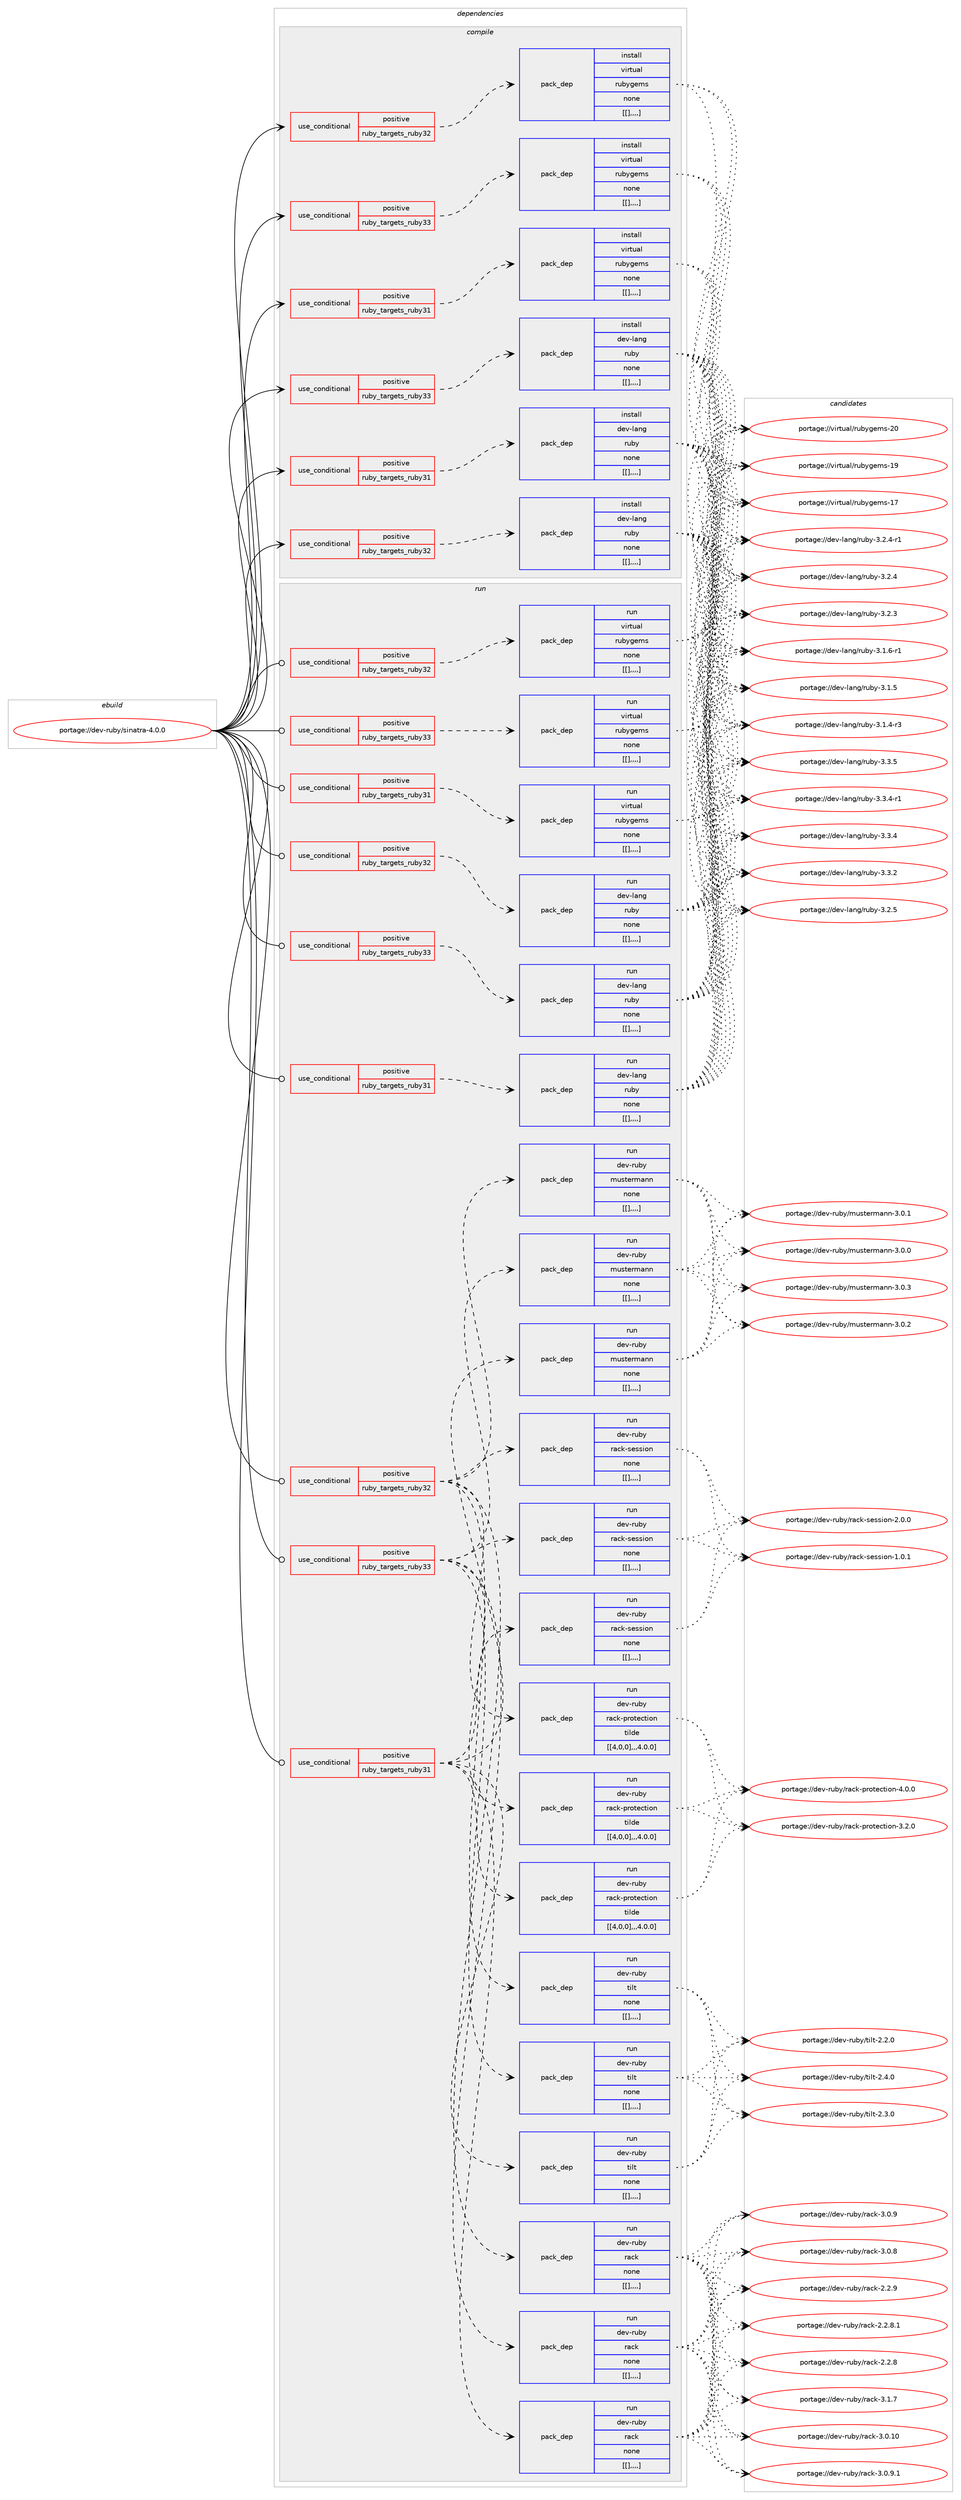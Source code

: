 digraph prolog {

# *************
# Graph options
# *************

newrank=true;
concentrate=true;
compound=true;
graph [rankdir=LR,fontname=Helvetica,fontsize=10,ranksep=1.5];#, ranksep=2.5, nodesep=0.2];
edge  [arrowhead=vee];
node  [fontname=Helvetica,fontsize=10];

# **********
# The ebuild
# **********

subgraph cluster_leftcol {
color=gray;
label=<<i>ebuild</i>>;
id [label="portage://dev-ruby/sinatra-4.0.0", color=red, width=4, href="../dev-ruby/sinatra-4.0.0.svg"];
}

# ****************
# The dependencies
# ****************

subgraph cluster_midcol {
color=gray;
label=<<i>dependencies</i>>;
subgraph cluster_compile {
fillcolor="#eeeeee";
style=filled;
label=<<i>compile</i>>;
subgraph cond58328 {
dependency206978 [label=<<TABLE BORDER="0" CELLBORDER="1" CELLSPACING="0" CELLPADDING="4"><TR><TD ROWSPAN="3" CELLPADDING="10">use_conditional</TD></TR><TR><TD>positive</TD></TR><TR><TD>ruby_targets_ruby31</TD></TR></TABLE>>, shape=none, color=red];
subgraph pack147270 {
dependency206979 [label=<<TABLE BORDER="0" CELLBORDER="1" CELLSPACING="0" CELLPADDING="4" WIDTH="220"><TR><TD ROWSPAN="6" CELLPADDING="30">pack_dep</TD></TR><TR><TD WIDTH="110">install</TD></TR><TR><TD>dev-lang</TD></TR><TR><TD>ruby</TD></TR><TR><TD>none</TD></TR><TR><TD>[[],,,,]</TD></TR></TABLE>>, shape=none, color=blue];
}
dependency206978:e -> dependency206979:w [weight=20,style="dashed",arrowhead="vee"];
}
id:e -> dependency206978:w [weight=20,style="solid",arrowhead="vee"];
subgraph cond58329 {
dependency206980 [label=<<TABLE BORDER="0" CELLBORDER="1" CELLSPACING="0" CELLPADDING="4"><TR><TD ROWSPAN="3" CELLPADDING="10">use_conditional</TD></TR><TR><TD>positive</TD></TR><TR><TD>ruby_targets_ruby31</TD></TR></TABLE>>, shape=none, color=red];
subgraph pack147271 {
dependency206981 [label=<<TABLE BORDER="0" CELLBORDER="1" CELLSPACING="0" CELLPADDING="4" WIDTH="220"><TR><TD ROWSPAN="6" CELLPADDING="30">pack_dep</TD></TR><TR><TD WIDTH="110">install</TD></TR><TR><TD>virtual</TD></TR><TR><TD>rubygems</TD></TR><TR><TD>none</TD></TR><TR><TD>[[],,,,]</TD></TR></TABLE>>, shape=none, color=blue];
}
dependency206980:e -> dependency206981:w [weight=20,style="dashed",arrowhead="vee"];
}
id:e -> dependency206980:w [weight=20,style="solid",arrowhead="vee"];
subgraph cond58330 {
dependency206982 [label=<<TABLE BORDER="0" CELLBORDER="1" CELLSPACING="0" CELLPADDING="4"><TR><TD ROWSPAN="3" CELLPADDING="10">use_conditional</TD></TR><TR><TD>positive</TD></TR><TR><TD>ruby_targets_ruby32</TD></TR></TABLE>>, shape=none, color=red];
subgraph pack147272 {
dependency206983 [label=<<TABLE BORDER="0" CELLBORDER="1" CELLSPACING="0" CELLPADDING="4" WIDTH="220"><TR><TD ROWSPAN="6" CELLPADDING="30">pack_dep</TD></TR><TR><TD WIDTH="110">install</TD></TR><TR><TD>dev-lang</TD></TR><TR><TD>ruby</TD></TR><TR><TD>none</TD></TR><TR><TD>[[],,,,]</TD></TR></TABLE>>, shape=none, color=blue];
}
dependency206982:e -> dependency206983:w [weight=20,style="dashed",arrowhead="vee"];
}
id:e -> dependency206982:w [weight=20,style="solid",arrowhead="vee"];
subgraph cond58331 {
dependency206984 [label=<<TABLE BORDER="0" CELLBORDER="1" CELLSPACING="0" CELLPADDING="4"><TR><TD ROWSPAN="3" CELLPADDING="10">use_conditional</TD></TR><TR><TD>positive</TD></TR><TR><TD>ruby_targets_ruby32</TD></TR></TABLE>>, shape=none, color=red];
subgraph pack147273 {
dependency206985 [label=<<TABLE BORDER="0" CELLBORDER="1" CELLSPACING="0" CELLPADDING="4" WIDTH="220"><TR><TD ROWSPAN="6" CELLPADDING="30">pack_dep</TD></TR><TR><TD WIDTH="110">install</TD></TR><TR><TD>virtual</TD></TR><TR><TD>rubygems</TD></TR><TR><TD>none</TD></TR><TR><TD>[[],,,,]</TD></TR></TABLE>>, shape=none, color=blue];
}
dependency206984:e -> dependency206985:w [weight=20,style="dashed",arrowhead="vee"];
}
id:e -> dependency206984:w [weight=20,style="solid",arrowhead="vee"];
subgraph cond58332 {
dependency206986 [label=<<TABLE BORDER="0" CELLBORDER="1" CELLSPACING="0" CELLPADDING="4"><TR><TD ROWSPAN="3" CELLPADDING="10">use_conditional</TD></TR><TR><TD>positive</TD></TR><TR><TD>ruby_targets_ruby33</TD></TR></TABLE>>, shape=none, color=red];
subgraph pack147274 {
dependency206987 [label=<<TABLE BORDER="0" CELLBORDER="1" CELLSPACING="0" CELLPADDING="4" WIDTH="220"><TR><TD ROWSPAN="6" CELLPADDING="30">pack_dep</TD></TR><TR><TD WIDTH="110">install</TD></TR><TR><TD>dev-lang</TD></TR><TR><TD>ruby</TD></TR><TR><TD>none</TD></TR><TR><TD>[[],,,,]</TD></TR></TABLE>>, shape=none, color=blue];
}
dependency206986:e -> dependency206987:w [weight=20,style="dashed",arrowhead="vee"];
}
id:e -> dependency206986:w [weight=20,style="solid",arrowhead="vee"];
subgraph cond58333 {
dependency206988 [label=<<TABLE BORDER="0" CELLBORDER="1" CELLSPACING="0" CELLPADDING="4"><TR><TD ROWSPAN="3" CELLPADDING="10">use_conditional</TD></TR><TR><TD>positive</TD></TR><TR><TD>ruby_targets_ruby33</TD></TR></TABLE>>, shape=none, color=red];
subgraph pack147275 {
dependency206989 [label=<<TABLE BORDER="0" CELLBORDER="1" CELLSPACING="0" CELLPADDING="4" WIDTH="220"><TR><TD ROWSPAN="6" CELLPADDING="30">pack_dep</TD></TR><TR><TD WIDTH="110">install</TD></TR><TR><TD>virtual</TD></TR><TR><TD>rubygems</TD></TR><TR><TD>none</TD></TR><TR><TD>[[],,,,]</TD></TR></TABLE>>, shape=none, color=blue];
}
dependency206988:e -> dependency206989:w [weight=20,style="dashed",arrowhead="vee"];
}
id:e -> dependency206988:w [weight=20,style="solid",arrowhead="vee"];
}
subgraph cluster_compileandrun {
fillcolor="#eeeeee";
style=filled;
label=<<i>compile and run</i>>;
}
subgraph cluster_run {
fillcolor="#eeeeee";
style=filled;
label=<<i>run</i>>;
subgraph cond58334 {
dependency206990 [label=<<TABLE BORDER="0" CELLBORDER="1" CELLSPACING="0" CELLPADDING="4"><TR><TD ROWSPAN="3" CELLPADDING="10">use_conditional</TD></TR><TR><TD>positive</TD></TR><TR><TD>ruby_targets_ruby31</TD></TR></TABLE>>, shape=none, color=red];
subgraph pack147276 {
dependency206991 [label=<<TABLE BORDER="0" CELLBORDER="1" CELLSPACING="0" CELLPADDING="4" WIDTH="220"><TR><TD ROWSPAN="6" CELLPADDING="30">pack_dep</TD></TR><TR><TD WIDTH="110">run</TD></TR><TR><TD>dev-lang</TD></TR><TR><TD>ruby</TD></TR><TR><TD>none</TD></TR><TR><TD>[[],,,,]</TD></TR></TABLE>>, shape=none, color=blue];
}
dependency206990:e -> dependency206991:w [weight=20,style="dashed",arrowhead="vee"];
}
id:e -> dependency206990:w [weight=20,style="solid",arrowhead="odot"];
subgraph cond58335 {
dependency206992 [label=<<TABLE BORDER="0" CELLBORDER="1" CELLSPACING="0" CELLPADDING="4"><TR><TD ROWSPAN="3" CELLPADDING="10">use_conditional</TD></TR><TR><TD>positive</TD></TR><TR><TD>ruby_targets_ruby31</TD></TR></TABLE>>, shape=none, color=red];
subgraph pack147277 {
dependency206993 [label=<<TABLE BORDER="0" CELLBORDER="1" CELLSPACING="0" CELLPADDING="4" WIDTH="220"><TR><TD ROWSPAN="6" CELLPADDING="30">pack_dep</TD></TR><TR><TD WIDTH="110">run</TD></TR><TR><TD>dev-ruby</TD></TR><TR><TD>mustermann</TD></TR><TR><TD>none</TD></TR><TR><TD>[[],,,,]</TD></TR></TABLE>>, shape=none, color=blue];
}
dependency206992:e -> dependency206993:w [weight=20,style="dashed",arrowhead="vee"];
subgraph pack147278 {
dependency206994 [label=<<TABLE BORDER="0" CELLBORDER="1" CELLSPACING="0" CELLPADDING="4" WIDTH="220"><TR><TD ROWSPAN="6" CELLPADDING="30">pack_dep</TD></TR><TR><TD WIDTH="110">run</TD></TR><TR><TD>dev-ruby</TD></TR><TR><TD>rack</TD></TR><TR><TD>none</TD></TR><TR><TD>[[],,,,]</TD></TR></TABLE>>, shape=none, color=blue];
}
dependency206992:e -> dependency206994:w [weight=20,style="dashed",arrowhead="vee"];
subgraph pack147279 {
dependency206995 [label=<<TABLE BORDER="0" CELLBORDER="1" CELLSPACING="0" CELLPADDING="4" WIDTH="220"><TR><TD ROWSPAN="6" CELLPADDING="30">pack_dep</TD></TR><TR><TD WIDTH="110">run</TD></TR><TR><TD>dev-ruby</TD></TR><TR><TD>rack-protection</TD></TR><TR><TD>tilde</TD></TR><TR><TD>[[4,0,0],,,4.0.0]</TD></TR></TABLE>>, shape=none, color=blue];
}
dependency206992:e -> dependency206995:w [weight=20,style="dashed",arrowhead="vee"];
subgraph pack147280 {
dependency206996 [label=<<TABLE BORDER="0" CELLBORDER="1" CELLSPACING="0" CELLPADDING="4" WIDTH="220"><TR><TD ROWSPAN="6" CELLPADDING="30">pack_dep</TD></TR><TR><TD WIDTH="110">run</TD></TR><TR><TD>dev-ruby</TD></TR><TR><TD>rack-session</TD></TR><TR><TD>none</TD></TR><TR><TD>[[],,,,]</TD></TR></TABLE>>, shape=none, color=blue];
}
dependency206992:e -> dependency206996:w [weight=20,style="dashed",arrowhead="vee"];
subgraph pack147281 {
dependency206997 [label=<<TABLE BORDER="0" CELLBORDER="1" CELLSPACING="0" CELLPADDING="4" WIDTH="220"><TR><TD ROWSPAN="6" CELLPADDING="30">pack_dep</TD></TR><TR><TD WIDTH="110">run</TD></TR><TR><TD>dev-ruby</TD></TR><TR><TD>tilt</TD></TR><TR><TD>none</TD></TR><TR><TD>[[],,,,]</TD></TR></TABLE>>, shape=none, color=blue];
}
dependency206992:e -> dependency206997:w [weight=20,style="dashed",arrowhead="vee"];
}
id:e -> dependency206992:w [weight=20,style="solid",arrowhead="odot"];
subgraph cond58336 {
dependency206998 [label=<<TABLE BORDER="0" CELLBORDER="1" CELLSPACING="0" CELLPADDING="4"><TR><TD ROWSPAN="3" CELLPADDING="10">use_conditional</TD></TR><TR><TD>positive</TD></TR><TR><TD>ruby_targets_ruby31</TD></TR></TABLE>>, shape=none, color=red];
subgraph pack147282 {
dependency206999 [label=<<TABLE BORDER="0" CELLBORDER="1" CELLSPACING="0" CELLPADDING="4" WIDTH="220"><TR><TD ROWSPAN="6" CELLPADDING="30">pack_dep</TD></TR><TR><TD WIDTH="110">run</TD></TR><TR><TD>virtual</TD></TR><TR><TD>rubygems</TD></TR><TR><TD>none</TD></TR><TR><TD>[[],,,,]</TD></TR></TABLE>>, shape=none, color=blue];
}
dependency206998:e -> dependency206999:w [weight=20,style="dashed",arrowhead="vee"];
}
id:e -> dependency206998:w [weight=20,style="solid",arrowhead="odot"];
subgraph cond58337 {
dependency207000 [label=<<TABLE BORDER="0" CELLBORDER="1" CELLSPACING="0" CELLPADDING="4"><TR><TD ROWSPAN="3" CELLPADDING="10">use_conditional</TD></TR><TR><TD>positive</TD></TR><TR><TD>ruby_targets_ruby32</TD></TR></TABLE>>, shape=none, color=red];
subgraph pack147283 {
dependency207001 [label=<<TABLE BORDER="0" CELLBORDER="1" CELLSPACING="0" CELLPADDING="4" WIDTH="220"><TR><TD ROWSPAN="6" CELLPADDING="30">pack_dep</TD></TR><TR><TD WIDTH="110">run</TD></TR><TR><TD>dev-lang</TD></TR><TR><TD>ruby</TD></TR><TR><TD>none</TD></TR><TR><TD>[[],,,,]</TD></TR></TABLE>>, shape=none, color=blue];
}
dependency207000:e -> dependency207001:w [weight=20,style="dashed",arrowhead="vee"];
}
id:e -> dependency207000:w [weight=20,style="solid",arrowhead="odot"];
subgraph cond58338 {
dependency207002 [label=<<TABLE BORDER="0" CELLBORDER="1" CELLSPACING="0" CELLPADDING="4"><TR><TD ROWSPAN="3" CELLPADDING="10">use_conditional</TD></TR><TR><TD>positive</TD></TR><TR><TD>ruby_targets_ruby32</TD></TR></TABLE>>, shape=none, color=red];
subgraph pack147284 {
dependency207003 [label=<<TABLE BORDER="0" CELLBORDER="1" CELLSPACING="0" CELLPADDING="4" WIDTH="220"><TR><TD ROWSPAN="6" CELLPADDING="30">pack_dep</TD></TR><TR><TD WIDTH="110">run</TD></TR><TR><TD>dev-ruby</TD></TR><TR><TD>mustermann</TD></TR><TR><TD>none</TD></TR><TR><TD>[[],,,,]</TD></TR></TABLE>>, shape=none, color=blue];
}
dependency207002:e -> dependency207003:w [weight=20,style="dashed",arrowhead="vee"];
subgraph pack147285 {
dependency207004 [label=<<TABLE BORDER="0" CELLBORDER="1" CELLSPACING="0" CELLPADDING="4" WIDTH="220"><TR><TD ROWSPAN="6" CELLPADDING="30">pack_dep</TD></TR><TR><TD WIDTH="110">run</TD></TR><TR><TD>dev-ruby</TD></TR><TR><TD>rack</TD></TR><TR><TD>none</TD></TR><TR><TD>[[],,,,]</TD></TR></TABLE>>, shape=none, color=blue];
}
dependency207002:e -> dependency207004:w [weight=20,style="dashed",arrowhead="vee"];
subgraph pack147286 {
dependency207005 [label=<<TABLE BORDER="0" CELLBORDER="1" CELLSPACING="0" CELLPADDING="4" WIDTH="220"><TR><TD ROWSPAN="6" CELLPADDING="30">pack_dep</TD></TR><TR><TD WIDTH="110">run</TD></TR><TR><TD>dev-ruby</TD></TR><TR><TD>rack-protection</TD></TR><TR><TD>tilde</TD></TR><TR><TD>[[4,0,0],,,4.0.0]</TD></TR></TABLE>>, shape=none, color=blue];
}
dependency207002:e -> dependency207005:w [weight=20,style="dashed",arrowhead="vee"];
subgraph pack147287 {
dependency207006 [label=<<TABLE BORDER="0" CELLBORDER="1" CELLSPACING="0" CELLPADDING="4" WIDTH="220"><TR><TD ROWSPAN="6" CELLPADDING="30">pack_dep</TD></TR><TR><TD WIDTH="110">run</TD></TR><TR><TD>dev-ruby</TD></TR><TR><TD>rack-session</TD></TR><TR><TD>none</TD></TR><TR><TD>[[],,,,]</TD></TR></TABLE>>, shape=none, color=blue];
}
dependency207002:e -> dependency207006:w [weight=20,style="dashed",arrowhead="vee"];
subgraph pack147288 {
dependency207007 [label=<<TABLE BORDER="0" CELLBORDER="1" CELLSPACING="0" CELLPADDING="4" WIDTH="220"><TR><TD ROWSPAN="6" CELLPADDING="30">pack_dep</TD></TR><TR><TD WIDTH="110">run</TD></TR><TR><TD>dev-ruby</TD></TR><TR><TD>tilt</TD></TR><TR><TD>none</TD></TR><TR><TD>[[],,,,]</TD></TR></TABLE>>, shape=none, color=blue];
}
dependency207002:e -> dependency207007:w [weight=20,style="dashed",arrowhead="vee"];
}
id:e -> dependency207002:w [weight=20,style="solid",arrowhead="odot"];
subgraph cond58339 {
dependency207008 [label=<<TABLE BORDER="0" CELLBORDER="1" CELLSPACING="0" CELLPADDING="4"><TR><TD ROWSPAN="3" CELLPADDING="10">use_conditional</TD></TR><TR><TD>positive</TD></TR><TR><TD>ruby_targets_ruby32</TD></TR></TABLE>>, shape=none, color=red];
subgraph pack147289 {
dependency207009 [label=<<TABLE BORDER="0" CELLBORDER="1" CELLSPACING="0" CELLPADDING="4" WIDTH="220"><TR><TD ROWSPAN="6" CELLPADDING="30">pack_dep</TD></TR><TR><TD WIDTH="110">run</TD></TR><TR><TD>virtual</TD></TR><TR><TD>rubygems</TD></TR><TR><TD>none</TD></TR><TR><TD>[[],,,,]</TD></TR></TABLE>>, shape=none, color=blue];
}
dependency207008:e -> dependency207009:w [weight=20,style="dashed",arrowhead="vee"];
}
id:e -> dependency207008:w [weight=20,style="solid",arrowhead="odot"];
subgraph cond58340 {
dependency207010 [label=<<TABLE BORDER="0" CELLBORDER="1" CELLSPACING="0" CELLPADDING="4"><TR><TD ROWSPAN="3" CELLPADDING="10">use_conditional</TD></TR><TR><TD>positive</TD></TR><TR><TD>ruby_targets_ruby33</TD></TR></TABLE>>, shape=none, color=red];
subgraph pack147290 {
dependency207011 [label=<<TABLE BORDER="0" CELLBORDER="1" CELLSPACING="0" CELLPADDING="4" WIDTH="220"><TR><TD ROWSPAN="6" CELLPADDING="30">pack_dep</TD></TR><TR><TD WIDTH="110">run</TD></TR><TR><TD>dev-lang</TD></TR><TR><TD>ruby</TD></TR><TR><TD>none</TD></TR><TR><TD>[[],,,,]</TD></TR></TABLE>>, shape=none, color=blue];
}
dependency207010:e -> dependency207011:w [weight=20,style="dashed",arrowhead="vee"];
}
id:e -> dependency207010:w [weight=20,style="solid",arrowhead="odot"];
subgraph cond58341 {
dependency207012 [label=<<TABLE BORDER="0" CELLBORDER="1" CELLSPACING="0" CELLPADDING="4"><TR><TD ROWSPAN="3" CELLPADDING="10">use_conditional</TD></TR><TR><TD>positive</TD></TR><TR><TD>ruby_targets_ruby33</TD></TR></TABLE>>, shape=none, color=red];
subgraph pack147291 {
dependency207013 [label=<<TABLE BORDER="0" CELLBORDER="1" CELLSPACING="0" CELLPADDING="4" WIDTH="220"><TR><TD ROWSPAN="6" CELLPADDING="30">pack_dep</TD></TR><TR><TD WIDTH="110">run</TD></TR><TR><TD>dev-ruby</TD></TR><TR><TD>mustermann</TD></TR><TR><TD>none</TD></TR><TR><TD>[[],,,,]</TD></TR></TABLE>>, shape=none, color=blue];
}
dependency207012:e -> dependency207013:w [weight=20,style="dashed",arrowhead="vee"];
subgraph pack147292 {
dependency207014 [label=<<TABLE BORDER="0" CELLBORDER="1" CELLSPACING="0" CELLPADDING="4" WIDTH="220"><TR><TD ROWSPAN="6" CELLPADDING="30">pack_dep</TD></TR><TR><TD WIDTH="110">run</TD></TR><TR><TD>dev-ruby</TD></TR><TR><TD>rack</TD></TR><TR><TD>none</TD></TR><TR><TD>[[],,,,]</TD></TR></TABLE>>, shape=none, color=blue];
}
dependency207012:e -> dependency207014:w [weight=20,style="dashed",arrowhead="vee"];
subgraph pack147293 {
dependency207015 [label=<<TABLE BORDER="0" CELLBORDER="1" CELLSPACING="0" CELLPADDING="4" WIDTH="220"><TR><TD ROWSPAN="6" CELLPADDING="30">pack_dep</TD></TR><TR><TD WIDTH="110">run</TD></TR><TR><TD>dev-ruby</TD></TR><TR><TD>rack-protection</TD></TR><TR><TD>tilde</TD></TR><TR><TD>[[4,0,0],,,4.0.0]</TD></TR></TABLE>>, shape=none, color=blue];
}
dependency207012:e -> dependency207015:w [weight=20,style="dashed",arrowhead="vee"];
subgraph pack147294 {
dependency207016 [label=<<TABLE BORDER="0" CELLBORDER="1" CELLSPACING="0" CELLPADDING="4" WIDTH="220"><TR><TD ROWSPAN="6" CELLPADDING="30">pack_dep</TD></TR><TR><TD WIDTH="110">run</TD></TR><TR><TD>dev-ruby</TD></TR><TR><TD>rack-session</TD></TR><TR><TD>none</TD></TR><TR><TD>[[],,,,]</TD></TR></TABLE>>, shape=none, color=blue];
}
dependency207012:e -> dependency207016:w [weight=20,style="dashed",arrowhead="vee"];
subgraph pack147295 {
dependency207017 [label=<<TABLE BORDER="0" CELLBORDER="1" CELLSPACING="0" CELLPADDING="4" WIDTH="220"><TR><TD ROWSPAN="6" CELLPADDING="30">pack_dep</TD></TR><TR><TD WIDTH="110">run</TD></TR><TR><TD>dev-ruby</TD></TR><TR><TD>tilt</TD></TR><TR><TD>none</TD></TR><TR><TD>[[],,,,]</TD></TR></TABLE>>, shape=none, color=blue];
}
dependency207012:e -> dependency207017:w [weight=20,style="dashed",arrowhead="vee"];
}
id:e -> dependency207012:w [weight=20,style="solid",arrowhead="odot"];
subgraph cond58342 {
dependency207018 [label=<<TABLE BORDER="0" CELLBORDER="1" CELLSPACING="0" CELLPADDING="4"><TR><TD ROWSPAN="3" CELLPADDING="10">use_conditional</TD></TR><TR><TD>positive</TD></TR><TR><TD>ruby_targets_ruby33</TD></TR></TABLE>>, shape=none, color=red];
subgraph pack147296 {
dependency207019 [label=<<TABLE BORDER="0" CELLBORDER="1" CELLSPACING="0" CELLPADDING="4" WIDTH="220"><TR><TD ROWSPAN="6" CELLPADDING="30">pack_dep</TD></TR><TR><TD WIDTH="110">run</TD></TR><TR><TD>virtual</TD></TR><TR><TD>rubygems</TD></TR><TR><TD>none</TD></TR><TR><TD>[[],,,,]</TD></TR></TABLE>>, shape=none, color=blue];
}
dependency207018:e -> dependency207019:w [weight=20,style="dashed",arrowhead="vee"];
}
id:e -> dependency207018:w [weight=20,style="solid",arrowhead="odot"];
}
}

# **************
# The candidates
# **************

subgraph cluster_choices {
rank=same;
color=gray;
label=<<i>candidates</i>>;

subgraph choice147270 {
color=black;
nodesep=1;
choice10010111845108971101034711411798121455146514653 [label="portage://dev-lang/ruby-3.3.5", color=red, width=4,href="../dev-lang/ruby-3.3.5.svg"];
choice100101118451089711010347114117981214551465146524511449 [label="portage://dev-lang/ruby-3.3.4-r1", color=red, width=4,href="../dev-lang/ruby-3.3.4-r1.svg"];
choice10010111845108971101034711411798121455146514652 [label="portage://dev-lang/ruby-3.3.4", color=red, width=4,href="../dev-lang/ruby-3.3.4.svg"];
choice10010111845108971101034711411798121455146514650 [label="portage://dev-lang/ruby-3.3.2", color=red, width=4,href="../dev-lang/ruby-3.3.2.svg"];
choice10010111845108971101034711411798121455146504653 [label="portage://dev-lang/ruby-3.2.5", color=red, width=4,href="../dev-lang/ruby-3.2.5.svg"];
choice100101118451089711010347114117981214551465046524511449 [label="portage://dev-lang/ruby-3.2.4-r1", color=red, width=4,href="../dev-lang/ruby-3.2.4-r1.svg"];
choice10010111845108971101034711411798121455146504652 [label="portage://dev-lang/ruby-3.2.4", color=red, width=4,href="../dev-lang/ruby-3.2.4.svg"];
choice10010111845108971101034711411798121455146504651 [label="portage://dev-lang/ruby-3.2.3", color=red, width=4,href="../dev-lang/ruby-3.2.3.svg"];
choice100101118451089711010347114117981214551464946544511449 [label="portage://dev-lang/ruby-3.1.6-r1", color=red, width=4,href="../dev-lang/ruby-3.1.6-r1.svg"];
choice10010111845108971101034711411798121455146494653 [label="portage://dev-lang/ruby-3.1.5", color=red, width=4,href="../dev-lang/ruby-3.1.5.svg"];
choice100101118451089711010347114117981214551464946524511451 [label="portage://dev-lang/ruby-3.1.4-r3", color=red, width=4,href="../dev-lang/ruby-3.1.4-r3.svg"];
dependency206979:e -> choice10010111845108971101034711411798121455146514653:w [style=dotted,weight="100"];
dependency206979:e -> choice100101118451089711010347114117981214551465146524511449:w [style=dotted,weight="100"];
dependency206979:e -> choice10010111845108971101034711411798121455146514652:w [style=dotted,weight="100"];
dependency206979:e -> choice10010111845108971101034711411798121455146514650:w [style=dotted,weight="100"];
dependency206979:e -> choice10010111845108971101034711411798121455146504653:w [style=dotted,weight="100"];
dependency206979:e -> choice100101118451089711010347114117981214551465046524511449:w [style=dotted,weight="100"];
dependency206979:e -> choice10010111845108971101034711411798121455146504652:w [style=dotted,weight="100"];
dependency206979:e -> choice10010111845108971101034711411798121455146504651:w [style=dotted,weight="100"];
dependency206979:e -> choice100101118451089711010347114117981214551464946544511449:w [style=dotted,weight="100"];
dependency206979:e -> choice10010111845108971101034711411798121455146494653:w [style=dotted,weight="100"];
dependency206979:e -> choice100101118451089711010347114117981214551464946524511451:w [style=dotted,weight="100"];
}
subgraph choice147271 {
color=black;
nodesep=1;
choice118105114116117971084711411798121103101109115455048 [label="portage://virtual/rubygems-20", color=red, width=4,href="../virtual/rubygems-20.svg"];
choice118105114116117971084711411798121103101109115454957 [label="portage://virtual/rubygems-19", color=red, width=4,href="../virtual/rubygems-19.svg"];
choice118105114116117971084711411798121103101109115454955 [label="portage://virtual/rubygems-17", color=red, width=4,href="../virtual/rubygems-17.svg"];
dependency206981:e -> choice118105114116117971084711411798121103101109115455048:w [style=dotted,weight="100"];
dependency206981:e -> choice118105114116117971084711411798121103101109115454957:w [style=dotted,weight="100"];
dependency206981:e -> choice118105114116117971084711411798121103101109115454955:w [style=dotted,weight="100"];
}
subgraph choice147272 {
color=black;
nodesep=1;
choice10010111845108971101034711411798121455146514653 [label="portage://dev-lang/ruby-3.3.5", color=red, width=4,href="../dev-lang/ruby-3.3.5.svg"];
choice100101118451089711010347114117981214551465146524511449 [label="portage://dev-lang/ruby-3.3.4-r1", color=red, width=4,href="../dev-lang/ruby-3.3.4-r1.svg"];
choice10010111845108971101034711411798121455146514652 [label="portage://dev-lang/ruby-3.3.4", color=red, width=4,href="../dev-lang/ruby-3.3.4.svg"];
choice10010111845108971101034711411798121455146514650 [label="portage://dev-lang/ruby-3.3.2", color=red, width=4,href="../dev-lang/ruby-3.3.2.svg"];
choice10010111845108971101034711411798121455146504653 [label="portage://dev-lang/ruby-3.2.5", color=red, width=4,href="../dev-lang/ruby-3.2.5.svg"];
choice100101118451089711010347114117981214551465046524511449 [label="portage://dev-lang/ruby-3.2.4-r1", color=red, width=4,href="../dev-lang/ruby-3.2.4-r1.svg"];
choice10010111845108971101034711411798121455146504652 [label="portage://dev-lang/ruby-3.2.4", color=red, width=4,href="../dev-lang/ruby-3.2.4.svg"];
choice10010111845108971101034711411798121455146504651 [label="portage://dev-lang/ruby-3.2.3", color=red, width=4,href="../dev-lang/ruby-3.2.3.svg"];
choice100101118451089711010347114117981214551464946544511449 [label="portage://dev-lang/ruby-3.1.6-r1", color=red, width=4,href="../dev-lang/ruby-3.1.6-r1.svg"];
choice10010111845108971101034711411798121455146494653 [label="portage://dev-lang/ruby-3.1.5", color=red, width=4,href="../dev-lang/ruby-3.1.5.svg"];
choice100101118451089711010347114117981214551464946524511451 [label="portage://dev-lang/ruby-3.1.4-r3", color=red, width=4,href="../dev-lang/ruby-3.1.4-r3.svg"];
dependency206983:e -> choice10010111845108971101034711411798121455146514653:w [style=dotted,weight="100"];
dependency206983:e -> choice100101118451089711010347114117981214551465146524511449:w [style=dotted,weight="100"];
dependency206983:e -> choice10010111845108971101034711411798121455146514652:w [style=dotted,weight="100"];
dependency206983:e -> choice10010111845108971101034711411798121455146514650:w [style=dotted,weight="100"];
dependency206983:e -> choice10010111845108971101034711411798121455146504653:w [style=dotted,weight="100"];
dependency206983:e -> choice100101118451089711010347114117981214551465046524511449:w [style=dotted,weight="100"];
dependency206983:e -> choice10010111845108971101034711411798121455146504652:w [style=dotted,weight="100"];
dependency206983:e -> choice10010111845108971101034711411798121455146504651:w [style=dotted,weight="100"];
dependency206983:e -> choice100101118451089711010347114117981214551464946544511449:w [style=dotted,weight="100"];
dependency206983:e -> choice10010111845108971101034711411798121455146494653:w [style=dotted,weight="100"];
dependency206983:e -> choice100101118451089711010347114117981214551464946524511451:w [style=dotted,weight="100"];
}
subgraph choice147273 {
color=black;
nodesep=1;
choice118105114116117971084711411798121103101109115455048 [label="portage://virtual/rubygems-20", color=red, width=4,href="../virtual/rubygems-20.svg"];
choice118105114116117971084711411798121103101109115454957 [label="portage://virtual/rubygems-19", color=red, width=4,href="../virtual/rubygems-19.svg"];
choice118105114116117971084711411798121103101109115454955 [label="portage://virtual/rubygems-17", color=red, width=4,href="../virtual/rubygems-17.svg"];
dependency206985:e -> choice118105114116117971084711411798121103101109115455048:w [style=dotted,weight="100"];
dependency206985:e -> choice118105114116117971084711411798121103101109115454957:w [style=dotted,weight="100"];
dependency206985:e -> choice118105114116117971084711411798121103101109115454955:w [style=dotted,weight="100"];
}
subgraph choice147274 {
color=black;
nodesep=1;
choice10010111845108971101034711411798121455146514653 [label="portage://dev-lang/ruby-3.3.5", color=red, width=4,href="../dev-lang/ruby-3.3.5.svg"];
choice100101118451089711010347114117981214551465146524511449 [label="portage://dev-lang/ruby-3.3.4-r1", color=red, width=4,href="../dev-lang/ruby-3.3.4-r1.svg"];
choice10010111845108971101034711411798121455146514652 [label="portage://dev-lang/ruby-3.3.4", color=red, width=4,href="../dev-lang/ruby-3.3.4.svg"];
choice10010111845108971101034711411798121455146514650 [label="portage://dev-lang/ruby-3.3.2", color=red, width=4,href="../dev-lang/ruby-3.3.2.svg"];
choice10010111845108971101034711411798121455146504653 [label="portage://dev-lang/ruby-3.2.5", color=red, width=4,href="../dev-lang/ruby-3.2.5.svg"];
choice100101118451089711010347114117981214551465046524511449 [label="portage://dev-lang/ruby-3.2.4-r1", color=red, width=4,href="../dev-lang/ruby-3.2.4-r1.svg"];
choice10010111845108971101034711411798121455146504652 [label="portage://dev-lang/ruby-3.2.4", color=red, width=4,href="../dev-lang/ruby-3.2.4.svg"];
choice10010111845108971101034711411798121455146504651 [label="portage://dev-lang/ruby-3.2.3", color=red, width=4,href="../dev-lang/ruby-3.2.3.svg"];
choice100101118451089711010347114117981214551464946544511449 [label="portage://dev-lang/ruby-3.1.6-r1", color=red, width=4,href="../dev-lang/ruby-3.1.6-r1.svg"];
choice10010111845108971101034711411798121455146494653 [label="portage://dev-lang/ruby-3.1.5", color=red, width=4,href="../dev-lang/ruby-3.1.5.svg"];
choice100101118451089711010347114117981214551464946524511451 [label="portage://dev-lang/ruby-3.1.4-r3", color=red, width=4,href="../dev-lang/ruby-3.1.4-r3.svg"];
dependency206987:e -> choice10010111845108971101034711411798121455146514653:w [style=dotted,weight="100"];
dependency206987:e -> choice100101118451089711010347114117981214551465146524511449:w [style=dotted,weight="100"];
dependency206987:e -> choice10010111845108971101034711411798121455146514652:w [style=dotted,weight="100"];
dependency206987:e -> choice10010111845108971101034711411798121455146514650:w [style=dotted,weight="100"];
dependency206987:e -> choice10010111845108971101034711411798121455146504653:w [style=dotted,weight="100"];
dependency206987:e -> choice100101118451089711010347114117981214551465046524511449:w [style=dotted,weight="100"];
dependency206987:e -> choice10010111845108971101034711411798121455146504652:w [style=dotted,weight="100"];
dependency206987:e -> choice10010111845108971101034711411798121455146504651:w [style=dotted,weight="100"];
dependency206987:e -> choice100101118451089711010347114117981214551464946544511449:w [style=dotted,weight="100"];
dependency206987:e -> choice10010111845108971101034711411798121455146494653:w [style=dotted,weight="100"];
dependency206987:e -> choice100101118451089711010347114117981214551464946524511451:w [style=dotted,weight="100"];
}
subgraph choice147275 {
color=black;
nodesep=1;
choice118105114116117971084711411798121103101109115455048 [label="portage://virtual/rubygems-20", color=red, width=4,href="../virtual/rubygems-20.svg"];
choice118105114116117971084711411798121103101109115454957 [label="portage://virtual/rubygems-19", color=red, width=4,href="../virtual/rubygems-19.svg"];
choice118105114116117971084711411798121103101109115454955 [label="portage://virtual/rubygems-17", color=red, width=4,href="../virtual/rubygems-17.svg"];
dependency206989:e -> choice118105114116117971084711411798121103101109115455048:w [style=dotted,weight="100"];
dependency206989:e -> choice118105114116117971084711411798121103101109115454957:w [style=dotted,weight="100"];
dependency206989:e -> choice118105114116117971084711411798121103101109115454955:w [style=dotted,weight="100"];
}
subgraph choice147276 {
color=black;
nodesep=1;
choice10010111845108971101034711411798121455146514653 [label="portage://dev-lang/ruby-3.3.5", color=red, width=4,href="../dev-lang/ruby-3.3.5.svg"];
choice100101118451089711010347114117981214551465146524511449 [label="portage://dev-lang/ruby-3.3.4-r1", color=red, width=4,href="../dev-lang/ruby-3.3.4-r1.svg"];
choice10010111845108971101034711411798121455146514652 [label="portage://dev-lang/ruby-3.3.4", color=red, width=4,href="../dev-lang/ruby-3.3.4.svg"];
choice10010111845108971101034711411798121455146514650 [label="portage://dev-lang/ruby-3.3.2", color=red, width=4,href="../dev-lang/ruby-3.3.2.svg"];
choice10010111845108971101034711411798121455146504653 [label="portage://dev-lang/ruby-3.2.5", color=red, width=4,href="../dev-lang/ruby-3.2.5.svg"];
choice100101118451089711010347114117981214551465046524511449 [label="portage://dev-lang/ruby-3.2.4-r1", color=red, width=4,href="../dev-lang/ruby-3.2.4-r1.svg"];
choice10010111845108971101034711411798121455146504652 [label="portage://dev-lang/ruby-3.2.4", color=red, width=4,href="../dev-lang/ruby-3.2.4.svg"];
choice10010111845108971101034711411798121455146504651 [label="portage://dev-lang/ruby-3.2.3", color=red, width=4,href="../dev-lang/ruby-3.2.3.svg"];
choice100101118451089711010347114117981214551464946544511449 [label="portage://dev-lang/ruby-3.1.6-r1", color=red, width=4,href="../dev-lang/ruby-3.1.6-r1.svg"];
choice10010111845108971101034711411798121455146494653 [label="portage://dev-lang/ruby-3.1.5", color=red, width=4,href="../dev-lang/ruby-3.1.5.svg"];
choice100101118451089711010347114117981214551464946524511451 [label="portage://dev-lang/ruby-3.1.4-r3", color=red, width=4,href="../dev-lang/ruby-3.1.4-r3.svg"];
dependency206991:e -> choice10010111845108971101034711411798121455146514653:w [style=dotted,weight="100"];
dependency206991:e -> choice100101118451089711010347114117981214551465146524511449:w [style=dotted,weight="100"];
dependency206991:e -> choice10010111845108971101034711411798121455146514652:w [style=dotted,weight="100"];
dependency206991:e -> choice10010111845108971101034711411798121455146514650:w [style=dotted,weight="100"];
dependency206991:e -> choice10010111845108971101034711411798121455146504653:w [style=dotted,weight="100"];
dependency206991:e -> choice100101118451089711010347114117981214551465046524511449:w [style=dotted,weight="100"];
dependency206991:e -> choice10010111845108971101034711411798121455146504652:w [style=dotted,weight="100"];
dependency206991:e -> choice10010111845108971101034711411798121455146504651:w [style=dotted,weight="100"];
dependency206991:e -> choice100101118451089711010347114117981214551464946544511449:w [style=dotted,weight="100"];
dependency206991:e -> choice10010111845108971101034711411798121455146494653:w [style=dotted,weight="100"];
dependency206991:e -> choice100101118451089711010347114117981214551464946524511451:w [style=dotted,weight="100"];
}
subgraph choice147277 {
color=black;
nodesep=1;
choice10010111845114117981214710911711511610111410997110110455146484651 [label="portage://dev-ruby/mustermann-3.0.3", color=red, width=4,href="../dev-ruby/mustermann-3.0.3.svg"];
choice10010111845114117981214710911711511610111410997110110455146484650 [label="portage://dev-ruby/mustermann-3.0.2", color=red, width=4,href="../dev-ruby/mustermann-3.0.2.svg"];
choice10010111845114117981214710911711511610111410997110110455146484649 [label="portage://dev-ruby/mustermann-3.0.1", color=red, width=4,href="../dev-ruby/mustermann-3.0.1.svg"];
choice10010111845114117981214710911711511610111410997110110455146484648 [label="portage://dev-ruby/mustermann-3.0.0", color=red, width=4,href="../dev-ruby/mustermann-3.0.0.svg"];
dependency206993:e -> choice10010111845114117981214710911711511610111410997110110455146484651:w [style=dotted,weight="100"];
dependency206993:e -> choice10010111845114117981214710911711511610111410997110110455146484650:w [style=dotted,weight="100"];
dependency206993:e -> choice10010111845114117981214710911711511610111410997110110455146484649:w [style=dotted,weight="100"];
dependency206993:e -> choice10010111845114117981214710911711511610111410997110110455146484648:w [style=dotted,weight="100"];
}
subgraph choice147278 {
color=black;
nodesep=1;
choice1001011184511411798121471149799107455146494655 [label="portage://dev-ruby/rack-3.1.7", color=red, width=4,href="../dev-ruby/rack-3.1.7.svg"];
choice100101118451141179812147114979910745514648464948 [label="portage://dev-ruby/rack-3.0.10", color=red, width=4,href="../dev-ruby/rack-3.0.10.svg"];
choice10010111845114117981214711497991074551464846574649 [label="portage://dev-ruby/rack-3.0.9.1", color=red, width=4,href="../dev-ruby/rack-3.0.9.1.svg"];
choice1001011184511411798121471149799107455146484657 [label="portage://dev-ruby/rack-3.0.9", color=red, width=4,href="../dev-ruby/rack-3.0.9.svg"];
choice1001011184511411798121471149799107455146484656 [label="portage://dev-ruby/rack-3.0.8", color=red, width=4,href="../dev-ruby/rack-3.0.8.svg"];
choice1001011184511411798121471149799107455046504657 [label="portage://dev-ruby/rack-2.2.9", color=red, width=4,href="../dev-ruby/rack-2.2.9.svg"];
choice10010111845114117981214711497991074550465046564649 [label="portage://dev-ruby/rack-2.2.8.1", color=red, width=4,href="../dev-ruby/rack-2.2.8.1.svg"];
choice1001011184511411798121471149799107455046504656 [label="portage://dev-ruby/rack-2.2.8", color=red, width=4,href="../dev-ruby/rack-2.2.8.svg"];
dependency206994:e -> choice1001011184511411798121471149799107455146494655:w [style=dotted,weight="100"];
dependency206994:e -> choice100101118451141179812147114979910745514648464948:w [style=dotted,weight="100"];
dependency206994:e -> choice10010111845114117981214711497991074551464846574649:w [style=dotted,weight="100"];
dependency206994:e -> choice1001011184511411798121471149799107455146484657:w [style=dotted,weight="100"];
dependency206994:e -> choice1001011184511411798121471149799107455146484656:w [style=dotted,weight="100"];
dependency206994:e -> choice1001011184511411798121471149799107455046504657:w [style=dotted,weight="100"];
dependency206994:e -> choice10010111845114117981214711497991074550465046564649:w [style=dotted,weight="100"];
dependency206994:e -> choice1001011184511411798121471149799107455046504656:w [style=dotted,weight="100"];
}
subgraph choice147279 {
color=black;
nodesep=1;
choice10010111845114117981214711497991074511211411111610199116105111110455246484648 [label="portage://dev-ruby/rack-protection-4.0.0", color=red, width=4,href="../dev-ruby/rack-protection-4.0.0.svg"];
choice10010111845114117981214711497991074511211411111610199116105111110455146504648 [label="portage://dev-ruby/rack-protection-3.2.0", color=red, width=4,href="../dev-ruby/rack-protection-3.2.0.svg"];
dependency206995:e -> choice10010111845114117981214711497991074511211411111610199116105111110455246484648:w [style=dotted,weight="100"];
dependency206995:e -> choice10010111845114117981214711497991074511211411111610199116105111110455146504648:w [style=dotted,weight="100"];
}
subgraph choice147280 {
color=black;
nodesep=1;
choice100101118451141179812147114979910745115101115115105111110455046484648 [label="portage://dev-ruby/rack-session-2.0.0", color=red, width=4,href="../dev-ruby/rack-session-2.0.0.svg"];
choice100101118451141179812147114979910745115101115115105111110454946484649 [label="portage://dev-ruby/rack-session-1.0.1", color=red, width=4,href="../dev-ruby/rack-session-1.0.1.svg"];
dependency206996:e -> choice100101118451141179812147114979910745115101115115105111110455046484648:w [style=dotted,weight="100"];
dependency206996:e -> choice100101118451141179812147114979910745115101115115105111110454946484649:w [style=dotted,weight="100"];
}
subgraph choice147281 {
color=black;
nodesep=1;
choice100101118451141179812147116105108116455046524648 [label="portage://dev-ruby/tilt-2.4.0", color=red, width=4,href="../dev-ruby/tilt-2.4.0.svg"];
choice100101118451141179812147116105108116455046514648 [label="portage://dev-ruby/tilt-2.3.0", color=red, width=4,href="../dev-ruby/tilt-2.3.0.svg"];
choice100101118451141179812147116105108116455046504648 [label="portage://dev-ruby/tilt-2.2.0", color=red, width=4,href="../dev-ruby/tilt-2.2.0.svg"];
dependency206997:e -> choice100101118451141179812147116105108116455046524648:w [style=dotted,weight="100"];
dependency206997:e -> choice100101118451141179812147116105108116455046514648:w [style=dotted,weight="100"];
dependency206997:e -> choice100101118451141179812147116105108116455046504648:w [style=dotted,weight="100"];
}
subgraph choice147282 {
color=black;
nodesep=1;
choice118105114116117971084711411798121103101109115455048 [label="portage://virtual/rubygems-20", color=red, width=4,href="../virtual/rubygems-20.svg"];
choice118105114116117971084711411798121103101109115454957 [label="portage://virtual/rubygems-19", color=red, width=4,href="../virtual/rubygems-19.svg"];
choice118105114116117971084711411798121103101109115454955 [label="portage://virtual/rubygems-17", color=red, width=4,href="../virtual/rubygems-17.svg"];
dependency206999:e -> choice118105114116117971084711411798121103101109115455048:w [style=dotted,weight="100"];
dependency206999:e -> choice118105114116117971084711411798121103101109115454957:w [style=dotted,weight="100"];
dependency206999:e -> choice118105114116117971084711411798121103101109115454955:w [style=dotted,weight="100"];
}
subgraph choice147283 {
color=black;
nodesep=1;
choice10010111845108971101034711411798121455146514653 [label="portage://dev-lang/ruby-3.3.5", color=red, width=4,href="../dev-lang/ruby-3.3.5.svg"];
choice100101118451089711010347114117981214551465146524511449 [label="portage://dev-lang/ruby-3.3.4-r1", color=red, width=4,href="../dev-lang/ruby-3.3.4-r1.svg"];
choice10010111845108971101034711411798121455146514652 [label="portage://dev-lang/ruby-3.3.4", color=red, width=4,href="../dev-lang/ruby-3.3.4.svg"];
choice10010111845108971101034711411798121455146514650 [label="portage://dev-lang/ruby-3.3.2", color=red, width=4,href="../dev-lang/ruby-3.3.2.svg"];
choice10010111845108971101034711411798121455146504653 [label="portage://dev-lang/ruby-3.2.5", color=red, width=4,href="../dev-lang/ruby-3.2.5.svg"];
choice100101118451089711010347114117981214551465046524511449 [label="portage://dev-lang/ruby-3.2.4-r1", color=red, width=4,href="../dev-lang/ruby-3.2.4-r1.svg"];
choice10010111845108971101034711411798121455146504652 [label="portage://dev-lang/ruby-3.2.4", color=red, width=4,href="../dev-lang/ruby-3.2.4.svg"];
choice10010111845108971101034711411798121455146504651 [label="portage://dev-lang/ruby-3.2.3", color=red, width=4,href="../dev-lang/ruby-3.2.3.svg"];
choice100101118451089711010347114117981214551464946544511449 [label="portage://dev-lang/ruby-3.1.6-r1", color=red, width=4,href="../dev-lang/ruby-3.1.6-r1.svg"];
choice10010111845108971101034711411798121455146494653 [label="portage://dev-lang/ruby-3.1.5", color=red, width=4,href="../dev-lang/ruby-3.1.5.svg"];
choice100101118451089711010347114117981214551464946524511451 [label="portage://dev-lang/ruby-3.1.4-r3", color=red, width=4,href="../dev-lang/ruby-3.1.4-r3.svg"];
dependency207001:e -> choice10010111845108971101034711411798121455146514653:w [style=dotted,weight="100"];
dependency207001:e -> choice100101118451089711010347114117981214551465146524511449:w [style=dotted,weight="100"];
dependency207001:e -> choice10010111845108971101034711411798121455146514652:w [style=dotted,weight="100"];
dependency207001:e -> choice10010111845108971101034711411798121455146514650:w [style=dotted,weight="100"];
dependency207001:e -> choice10010111845108971101034711411798121455146504653:w [style=dotted,weight="100"];
dependency207001:e -> choice100101118451089711010347114117981214551465046524511449:w [style=dotted,weight="100"];
dependency207001:e -> choice10010111845108971101034711411798121455146504652:w [style=dotted,weight="100"];
dependency207001:e -> choice10010111845108971101034711411798121455146504651:w [style=dotted,weight="100"];
dependency207001:e -> choice100101118451089711010347114117981214551464946544511449:w [style=dotted,weight="100"];
dependency207001:e -> choice10010111845108971101034711411798121455146494653:w [style=dotted,weight="100"];
dependency207001:e -> choice100101118451089711010347114117981214551464946524511451:w [style=dotted,weight="100"];
}
subgraph choice147284 {
color=black;
nodesep=1;
choice10010111845114117981214710911711511610111410997110110455146484651 [label="portage://dev-ruby/mustermann-3.0.3", color=red, width=4,href="../dev-ruby/mustermann-3.0.3.svg"];
choice10010111845114117981214710911711511610111410997110110455146484650 [label="portage://dev-ruby/mustermann-3.0.2", color=red, width=4,href="../dev-ruby/mustermann-3.0.2.svg"];
choice10010111845114117981214710911711511610111410997110110455146484649 [label="portage://dev-ruby/mustermann-3.0.1", color=red, width=4,href="../dev-ruby/mustermann-3.0.1.svg"];
choice10010111845114117981214710911711511610111410997110110455146484648 [label="portage://dev-ruby/mustermann-3.0.0", color=red, width=4,href="../dev-ruby/mustermann-3.0.0.svg"];
dependency207003:e -> choice10010111845114117981214710911711511610111410997110110455146484651:w [style=dotted,weight="100"];
dependency207003:e -> choice10010111845114117981214710911711511610111410997110110455146484650:w [style=dotted,weight="100"];
dependency207003:e -> choice10010111845114117981214710911711511610111410997110110455146484649:w [style=dotted,weight="100"];
dependency207003:e -> choice10010111845114117981214710911711511610111410997110110455146484648:w [style=dotted,weight="100"];
}
subgraph choice147285 {
color=black;
nodesep=1;
choice1001011184511411798121471149799107455146494655 [label="portage://dev-ruby/rack-3.1.7", color=red, width=4,href="../dev-ruby/rack-3.1.7.svg"];
choice100101118451141179812147114979910745514648464948 [label="portage://dev-ruby/rack-3.0.10", color=red, width=4,href="../dev-ruby/rack-3.0.10.svg"];
choice10010111845114117981214711497991074551464846574649 [label="portage://dev-ruby/rack-3.0.9.1", color=red, width=4,href="../dev-ruby/rack-3.0.9.1.svg"];
choice1001011184511411798121471149799107455146484657 [label="portage://dev-ruby/rack-3.0.9", color=red, width=4,href="../dev-ruby/rack-3.0.9.svg"];
choice1001011184511411798121471149799107455146484656 [label="portage://dev-ruby/rack-3.0.8", color=red, width=4,href="../dev-ruby/rack-3.0.8.svg"];
choice1001011184511411798121471149799107455046504657 [label="portage://dev-ruby/rack-2.2.9", color=red, width=4,href="../dev-ruby/rack-2.2.9.svg"];
choice10010111845114117981214711497991074550465046564649 [label="portage://dev-ruby/rack-2.2.8.1", color=red, width=4,href="../dev-ruby/rack-2.2.8.1.svg"];
choice1001011184511411798121471149799107455046504656 [label="portage://dev-ruby/rack-2.2.8", color=red, width=4,href="../dev-ruby/rack-2.2.8.svg"];
dependency207004:e -> choice1001011184511411798121471149799107455146494655:w [style=dotted,weight="100"];
dependency207004:e -> choice100101118451141179812147114979910745514648464948:w [style=dotted,weight="100"];
dependency207004:e -> choice10010111845114117981214711497991074551464846574649:w [style=dotted,weight="100"];
dependency207004:e -> choice1001011184511411798121471149799107455146484657:w [style=dotted,weight="100"];
dependency207004:e -> choice1001011184511411798121471149799107455146484656:w [style=dotted,weight="100"];
dependency207004:e -> choice1001011184511411798121471149799107455046504657:w [style=dotted,weight="100"];
dependency207004:e -> choice10010111845114117981214711497991074550465046564649:w [style=dotted,weight="100"];
dependency207004:e -> choice1001011184511411798121471149799107455046504656:w [style=dotted,weight="100"];
}
subgraph choice147286 {
color=black;
nodesep=1;
choice10010111845114117981214711497991074511211411111610199116105111110455246484648 [label="portage://dev-ruby/rack-protection-4.0.0", color=red, width=4,href="../dev-ruby/rack-protection-4.0.0.svg"];
choice10010111845114117981214711497991074511211411111610199116105111110455146504648 [label="portage://dev-ruby/rack-protection-3.2.0", color=red, width=4,href="../dev-ruby/rack-protection-3.2.0.svg"];
dependency207005:e -> choice10010111845114117981214711497991074511211411111610199116105111110455246484648:w [style=dotted,weight="100"];
dependency207005:e -> choice10010111845114117981214711497991074511211411111610199116105111110455146504648:w [style=dotted,weight="100"];
}
subgraph choice147287 {
color=black;
nodesep=1;
choice100101118451141179812147114979910745115101115115105111110455046484648 [label="portage://dev-ruby/rack-session-2.0.0", color=red, width=4,href="../dev-ruby/rack-session-2.0.0.svg"];
choice100101118451141179812147114979910745115101115115105111110454946484649 [label="portage://dev-ruby/rack-session-1.0.1", color=red, width=4,href="../dev-ruby/rack-session-1.0.1.svg"];
dependency207006:e -> choice100101118451141179812147114979910745115101115115105111110455046484648:w [style=dotted,weight="100"];
dependency207006:e -> choice100101118451141179812147114979910745115101115115105111110454946484649:w [style=dotted,weight="100"];
}
subgraph choice147288 {
color=black;
nodesep=1;
choice100101118451141179812147116105108116455046524648 [label="portage://dev-ruby/tilt-2.4.0", color=red, width=4,href="../dev-ruby/tilt-2.4.0.svg"];
choice100101118451141179812147116105108116455046514648 [label="portage://dev-ruby/tilt-2.3.0", color=red, width=4,href="../dev-ruby/tilt-2.3.0.svg"];
choice100101118451141179812147116105108116455046504648 [label="portage://dev-ruby/tilt-2.2.0", color=red, width=4,href="../dev-ruby/tilt-2.2.0.svg"];
dependency207007:e -> choice100101118451141179812147116105108116455046524648:w [style=dotted,weight="100"];
dependency207007:e -> choice100101118451141179812147116105108116455046514648:w [style=dotted,weight="100"];
dependency207007:e -> choice100101118451141179812147116105108116455046504648:w [style=dotted,weight="100"];
}
subgraph choice147289 {
color=black;
nodesep=1;
choice118105114116117971084711411798121103101109115455048 [label="portage://virtual/rubygems-20", color=red, width=4,href="../virtual/rubygems-20.svg"];
choice118105114116117971084711411798121103101109115454957 [label="portage://virtual/rubygems-19", color=red, width=4,href="../virtual/rubygems-19.svg"];
choice118105114116117971084711411798121103101109115454955 [label="portage://virtual/rubygems-17", color=red, width=4,href="../virtual/rubygems-17.svg"];
dependency207009:e -> choice118105114116117971084711411798121103101109115455048:w [style=dotted,weight="100"];
dependency207009:e -> choice118105114116117971084711411798121103101109115454957:w [style=dotted,weight="100"];
dependency207009:e -> choice118105114116117971084711411798121103101109115454955:w [style=dotted,weight="100"];
}
subgraph choice147290 {
color=black;
nodesep=1;
choice10010111845108971101034711411798121455146514653 [label="portage://dev-lang/ruby-3.3.5", color=red, width=4,href="../dev-lang/ruby-3.3.5.svg"];
choice100101118451089711010347114117981214551465146524511449 [label="portage://dev-lang/ruby-3.3.4-r1", color=red, width=4,href="../dev-lang/ruby-3.3.4-r1.svg"];
choice10010111845108971101034711411798121455146514652 [label="portage://dev-lang/ruby-3.3.4", color=red, width=4,href="../dev-lang/ruby-3.3.4.svg"];
choice10010111845108971101034711411798121455146514650 [label="portage://dev-lang/ruby-3.3.2", color=red, width=4,href="../dev-lang/ruby-3.3.2.svg"];
choice10010111845108971101034711411798121455146504653 [label="portage://dev-lang/ruby-3.2.5", color=red, width=4,href="../dev-lang/ruby-3.2.5.svg"];
choice100101118451089711010347114117981214551465046524511449 [label="portage://dev-lang/ruby-3.2.4-r1", color=red, width=4,href="../dev-lang/ruby-3.2.4-r1.svg"];
choice10010111845108971101034711411798121455146504652 [label="portage://dev-lang/ruby-3.2.4", color=red, width=4,href="../dev-lang/ruby-3.2.4.svg"];
choice10010111845108971101034711411798121455146504651 [label="portage://dev-lang/ruby-3.2.3", color=red, width=4,href="../dev-lang/ruby-3.2.3.svg"];
choice100101118451089711010347114117981214551464946544511449 [label="portage://dev-lang/ruby-3.1.6-r1", color=red, width=4,href="../dev-lang/ruby-3.1.6-r1.svg"];
choice10010111845108971101034711411798121455146494653 [label="portage://dev-lang/ruby-3.1.5", color=red, width=4,href="../dev-lang/ruby-3.1.5.svg"];
choice100101118451089711010347114117981214551464946524511451 [label="portage://dev-lang/ruby-3.1.4-r3", color=red, width=4,href="../dev-lang/ruby-3.1.4-r3.svg"];
dependency207011:e -> choice10010111845108971101034711411798121455146514653:w [style=dotted,weight="100"];
dependency207011:e -> choice100101118451089711010347114117981214551465146524511449:w [style=dotted,weight="100"];
dependency207011:e -> choice10010111845108971101034711411798121455146514652:w [style=dotted,weight="100"];
dependency207011:e -> choice10010111845108971101034711411798121455146514650:w [style=dotted,weight="100"];
dependency207011:e -> choice10010111845108971101034711411798121455146504653:w [style=dotted,weight="100"];
dependency207011:e -> choice100101118451089711010347114117981214551465046524511449:w [style=dotted,weight="100"];
dependency207011:e -> choice10010111845108971101034711411798121455146504652:w [style=dotted,weight="100"];
dependency207011:e -> choice10010111845108971101034711411798121455146504651:w [style=dotted,weight="100"];
dependency207011:e -> choice100101118451089711010347114117981214551464946544511449:w [style=dotted,weight="100"];
dependency207011:e -> choice10010111845108971101034711411798121455146494653:w [style=dotted,weight="100"];
dependency207011:e -> choice100101118451089711010347114117981214551464946524511451:w [style=dotted,weight="100"];
}
subgraph choice147291 {
color=black;
nodesep=1;
choice10010111845114117981214710911711511610111410997110110455146484651 [label="portage://dev-ruby/mustermann-3.0.3", color=red, width=4,href="../dev-ruby/mustermann-3.0.3.svg"];
choice10010111845114117981214710911711511610111410997110110455146484650 [label="portage://dev-ruby/mustermann-3.0.2", color=red, width=4,href="../dev-ruby/mustermann-3.0.2.svg"];
choice10010111845114117981214710911711511610111410997110110455146484649 [label="portage://dev-ruby/mustermann-3.0.1", color=red, width=4,href="../dev-ruby/mustermann-3.0.1.svg"];
choice10010111845114117981214710911711511610111410997110110455146484648 [label="portage://dev-ruby/mustermann-3.0.0", color=red, width=4,href="../dev-ruby/mustermann-3.0.0.svg"];
dependency207013:e -> choice10010111845114117981214710911711511610111410997110110455146484651:w [style=dotted,weight="100"];
dependency207013:e -> choice10010111845114117981214710911711511610111410997110110455146484650:w [style=dotted,weight="100"];
dependency207013:e -> choice10010111845114117981214710911711511610111410997110110455146484649:w [style=dotted,weight="100"];
dependency207013:e -> choice10010111845114117981214710911711511610111410997110110455146484648:w [style=dotted,weight="100"];
}
subgraph choice147292 {
color=black;
nodesep=1;
choice1001011184511411798121471149799107455146494655 [label="portage://dev-ruby/rack-3.1.7", color=red, width=4,href="../dev-ruby/rack-3.1.7.svg"];
choice100101118451141179812147114979910745514648464948 [label="portage://dev-ruby/rack-3.0.10", color=red, width=4,href="../dev-ruby/rack-3.0.10.svg"];
choice10010111845114117981214711497991074551464846574649 [label="portage://dev-ruby/rack-3.0.9.1", color=red, width=4,href="../dev-ruby/rack-3.0.9.1.svg"];
choice1001011184511411798121471149799107455146484657 [label="portage://dev-ruby/rack-3.0.9", color=red, width=4,href="../dev-ruby/rack-3.0.9.svg"];
choice1001011184511411798121471149799107455146484656 [label="portage://dev-ruby/rack-3.0.8", color=red, width=4,href="../dev-ruby/rack-3.0.8.svg"];
choice1001011184511411798121471149799107455046504657 [label="portage://dev-ruby/rack-2.2.9", color=red, width=4,href="../dev-ruby/rack-2.2.9.svg"];
choice10010111845114117981214711497991074550465046564649 [label="portage://dev-ruby/rack-2.2.8.1", color=red, width=4,href="../dev-ruby/rack-2.2.8.1.svg"];
choice1001011184511411798121471149799107455046504656 [label="portage://dev-ruby/rack-2.2.8", color=red, width=4,href="../dev-ruby/rack-2.2.8.svg"];
dependency207014:e -> choice1001011184511411798121471149799107455146494655:w [style=dotted,weight="100"];
dependency207014:e -> choice100101118451141179812147114979910745514648464948:w [style=dotted,weight="100"];
dependency207014:e -> choice10010111845114117981214711497991074551464846574649:w [style=dotted,weight="100"];
dependency207014:e -> choice1001011184511411798121471149799107455146484657:w [style=dotted,weight="100"];
dependency207014:e -> choice1001011184511411798121471149799107455146484656:w [style=dotted,weight="100"];
dependency207014:e -> choice1001011184511411798121471149799107455046504657:w [style=dotted,weight="100"];
dependency207014:e -> choice10010111845114117981214711497991074550465046564649:w [style=dotted,weight="100"];
dependency207014:e -> choice1001011184511411798121471149799107455046504656:w [style=dotted,weight="100"];
}
subgraph choice147293 {
color=black;
nodesep=1;
choice10010111845114117981214711497991074511211411111610199116105111110455246484648 [label="portage://dev-ruby/rack-protection-4.0.0", color=red, width=4,href="../dev-ruby/rack-protection-4.0.0.svg"];
choice10010111845114117981214711497991074511211411111610199116105111110455146504648 [label="portage://dev-ruby/rack-protection-3.2.0", color=red, width=4,href="../dev-ruby/rack-protection-3.2.0.svg"];
dependency207015:e -> choice10010111845114117981214711497991074511211411111610199116105111110455246484648:w [style=dotted,weight="100"];
dependency207015:e -> choice10010111845114117981214711497991074511211411111610199116105111110455146504648:w [style=dotted,weight="100"];
}
subgraph choice147294 {
color=black;
nodesep=1;
choice100101118451141179812147114979910745115101115115105111110455046484648 [label="portage://dev-ruby/rack-session-2.0.0", color=red, width=4,href="../dev-ruby/rack-session-2.0.0.svg"];
choice100101118451141179812147114979910745115101115115105111110454946484649 [label="portage://dev-ruby/rack-session-1.0.1", color=red, width=4,href="../dev-ruby/rack-session-1.0.1.svg"];
dependency207016:e -> choice100101118451141179812147114979910745115101115115105111110455046484648:w [style=dotted,weight="100"];
dependency207016:e -> choice100101118451141179812147114979910745115101115115105111110454946484649:w [style=dotted,weight="100"];
}
subgraph choice147295 {
color=black;
nodesep=1;
choice100101118451141179812147116105108116455046524648 [label="portage://dev-ruby/tilt-2.4.0", color=red, width=4,href="../dev-ruby/tilt-2.4.0.svg"];
choice100101118451141179812147116105108116455046514648 [label="portage://dev-ruby/tilt-2.3.0", color=red, width=4,href="../dev-ruby/tilt-2.3.0.svg"];
choice100101118451141179812147116105108116455046504648 [label="portage://dev-ruby/tilt-2.2.0", color=red, width=4,href="../dev-ruby/tilt-2.2.0.svg"];
dependency207017:e -> choice100101118451141179812147116105108116455046524648:w [style=dotted,weight="100"];
dependency207017:e -> choice100101118451141179812147116105108116455046514648:w [style=dotted,weight="100"];
dependency207017:e -> choice100101118451141179812147116105108116455046504648:w [style=dotted,weight="100"];
}
subgraph choice147296 {
color=black;
nodesep=1;
choice118105114116117971084711411798121103101109115455048 [label="portage://virtual/rubygems-20", color=red, width=4,href="../virtual/rubygems-20.svg"];
choice118105114116117971084711411798121103101109115454957 [label="portage://virtual/rubygems-19", color=red, width=4,href="../virtual/rubygems-19.svg"];
choice118105114116117971084711411798121103101109115454955 [label="portage://virtual/rubygems-17", color=red, width=4,href="../virtual/rubygems-17.svg"];
dependency207019:e -> choice118105114116117971084711411798121103101109115455048:w [style=dotted,weight="100"];
dependency207019:e -> choice118105114116117971084711411798121103101109115454957:w [style=dotted,weight="100"];
dependency207019:e -> choice118105114116117971084711411798121103101109115454955:w [style=dotted,weight="100"];
}
}

}
